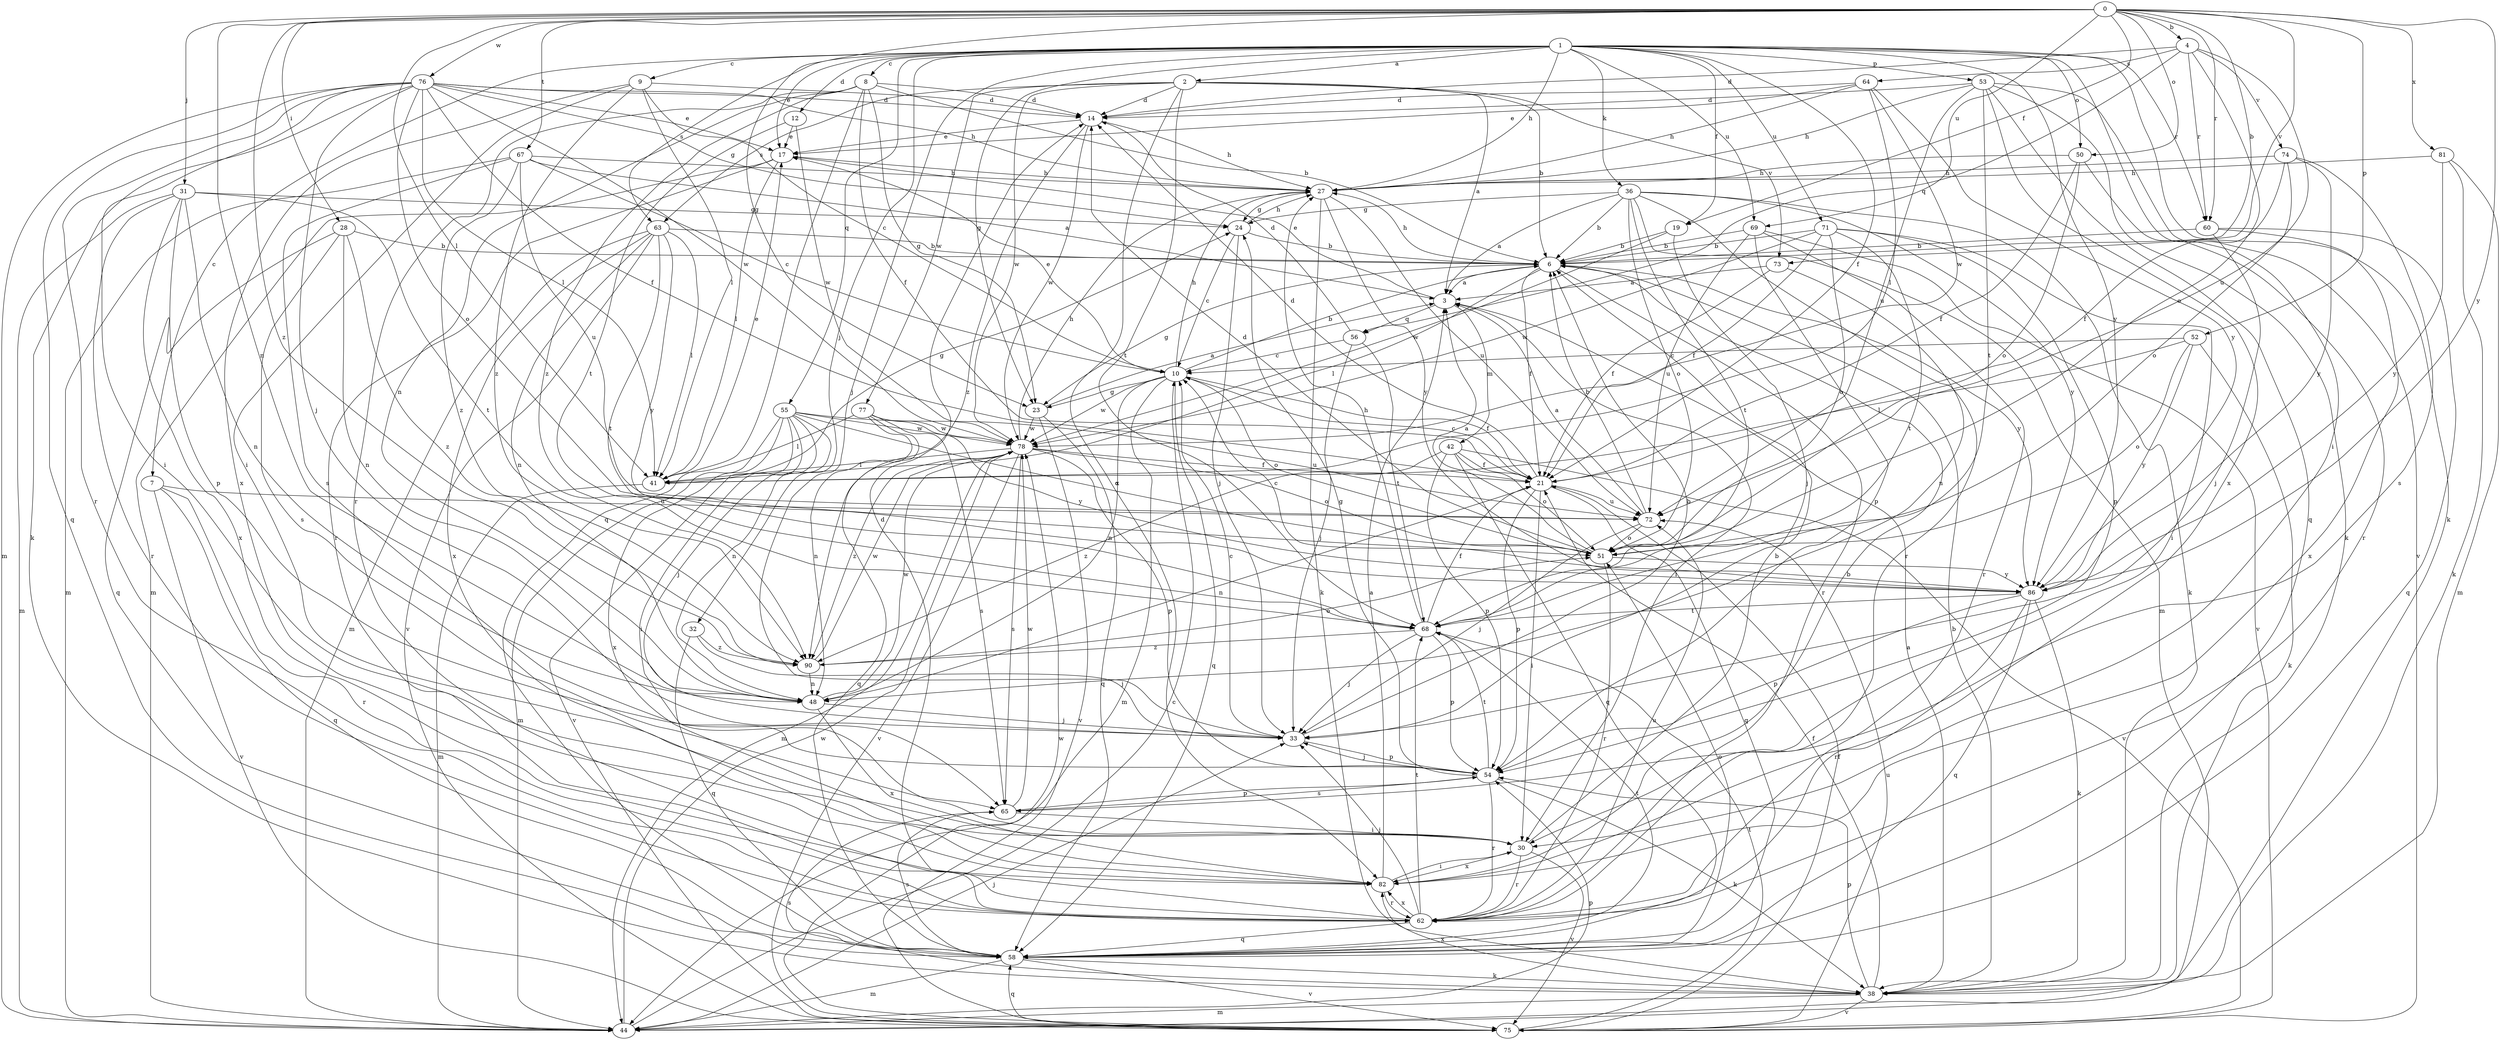 strict digraph  {
0;
1;
2;
3;
4;
6;
7;
8;
9;
10;
12;
14;
17;
19;
21;
23;
24;
27;
28;
30;
31;
32;
33;
36;
38;
41;
42;
44;
48;
50;
51;
52;
53;
54;
55;
56;
58;
60;
62;
63;
64;
65;
67;
68;
69;
71;
72;
73;
74;
75;
76;
77;
78;
81;
82;
86;
90;
0 -> 4  [label=b];
0 -> 6  [label=b];
0 -> 19  [label=f];
0 -> 23  [label=g];
0 -> 28  [label=i];
0 -> 31  [label=j];
0 -> 41  [label=l];
0 -> 48  [label=n];
0 -> 50  [label=o];
0 -> 52  [label=p];
0 -> 60  [label=r];
0 -> 67  [label=t];
0 -> 69  [label=u];
0 -> 73  [label=v];
0 -> 76  [label=w];
0 -> 81  [label=x];
0 -> 86  [label=y];
0 -> 90  [label=z];
1 -> 2  [label=a];
1 -> 7  [label=c];
1 -> 8  [label=c];
1 -> 9  [label=c];
1 -> 12  [label=d];
1 -> 17  [label=e];
1 -> 19  [label=f];
1 -> 21  [label=f];
1 -> 23  [label=g];
1 -> 27  [label=h];
1 -> 30  [label=i];
1 -> 32  [label=j];
1 -> 33  [label=j];
1 -> 36  [label=k];
1 -> 38  [label=k];
1 -> 50  [label=o];
1 -> 53  [label=p];
1 -> 55  [label=q];
1 -> 60  [label=r];
1 -> 63  [label=s];
1 -> 69  [label=u];
1 -> 71  [label=u];
1 -> 86  [label=y];
2 -> 3  [label=a];
2 -> 6  [label=b];
2 -> 14  [label=d];
2 -> 63  [label=s];
2 -> 68  [label=t];
2 -> 73  [label=v];
2 -> 77  [label=w];
2 -> 78  [label=w];
2 -> 82  [label=x];
3 -> 17  [label=e];
3 -> 30  [label=i];
3 -> 42  [label=m];
3 -> 56  [label=q];
4 -> 14  [label=d];
4 -> 51  [label=o];
4 -> 56  [label=q];
4 -> 60  [label=r];
4 -> 64  [label=s];
4 -> 72  [label=u];
4 -> 74  [label=v];
6 -> 3  [label=a];
6 -> 21  [label=f];
6 -> 23  [label=g];
6 -> 27  [label=h];
6 -> 41  [label=l];
6 -> 62  [label=r];
6 -> 86  [label=y];
7 -> 58  [label=q];
7 -> 62  [label=r];
7 -> 72  [label=u];
7 -> 75  [label=v];
8 -> 6  [label=b];
8 -> 14  [label=d];
8 -> 21  [label=f];
8 -> 23  [label=g];
8 -> 48  [label=n];
8 -> 58  [label=q];
8 -> 62  [label=r];
8 -> 90  [label=z];
9 -> 10  [label=c];
9 -> 14  [label=d];
9 -> 30  [label=i];
9 -> 41  [label=l];
9 -> 82  [label=x];
9 -> 90  [label=z];
10 -> 6  [label=b];
10 -> 17  [label=e];
10 -> 21  [label=f];
10 -> 23  [label=g];
10 -> 27  [label=h];
10 -> 44  [label=m];
10 -> 48  [label=n];
10 -> 51  [label=o];
10 -> 58  [label=q];
10 -> 78  [label=w];
12 -> 17  [label=e];
12 -> 68  [label=t];
12 -> 78  [label=w];
14 -> 17  [label=e];
14 -> 27  [label=h];
14 -> 78  [label=w];
14 -> 90  [label=z];
17 -> 27  [label=h];
17 -> 41  [label=l];
17 -> 44  [label=m];
17 -> 62  [label=r];
19 -> 6  [label=b];
19 -> 33  [label=j];
19 -> 78  [label=w];
21 -> 10  [label=c];
21 -> 14  [label=d];
21 -> 30  [label=i];
21 -> 48  [label=n];
21 -> 54  [label=p];
21 -> 58  [label=q];
21 -> 72  [label=u];
23 -> 3  [label=a];
23 -> 58  [label=q];
23 -> 75  [label=v];
23 -> 78  [label=w];
24 -> 6  [label=b];
24 -> 10  [label=c];
24 -> 27  [label=h];
24 -> 33  [label=j];
27 -> 24  [label=g];
27 -> 38  [label=k];
27 -> 72  [label=u];
27 -> 86  [label=y];
28 -> 6  [label=b];
28 -> 48  [label=n];
28 -> 58  [label=q];
28 -> 65  [label=s];
28 -> 90  [label=z];
30 -> 6  [label=b];
30 -> 62  [label=r];
30 -> 75  [label=v];
30 -> 82  [label=x];
31 -> 24  [label=g];
31 -> 44  [label=m];
31 -> 48  [label=n];
31 -> 54  [label=p];
31 -> 62  [label=r];
31 -> 68  [label=t];
31 -> 82  [label=x];
32 -> 33  [label=j];
32 -> 58  [label=q];
32 -> 90  [label=z];
33 -> 6  [label=b];
33 -> 10  [label=c];
33 -> 54  [label=p];
36 -> 3  [label=a];
36 -> 6  [label=b];
36 -> 24  [label=g];
36 -> 38  [label=k];
36 -> 44  [label=m];
36 -> 51  [label=o];
36 -> 62  [label=r];
36 -> 68  [label=t];
36 -> 86  [label=y];
38 -> 3  [label=a];
38 -> 6  [label=b];
38 -> 21  [label=f];
38 -> 44  [label=m];
38 -> 54  [label=p];
38 -> 65  [label=s];
38 -> 75  [label=v];
38 -> 82  [label=x];
41 -> 17  [label=e];
41 -> 24  [label=g];
41 -> 44  [label=m];
42 -> 21  [label=f];
42 -> 51  [label=o];
42 -> 54  [label=p];
42 -> 58  [label=q];
42 -> 75  [label=v];
42 -> 90  [label=z];
44 -> 10  [label=c];
44 -> 33  [label=j];
44 -> 54  [label=p];
44 -> 78  [label=w];
48 -> 33  [label=j];
48 -> 78  [label=w];
48 -> 82  [label=x];
50 -> 21  [label=f];
50 -> 27  [label=h];
50 -> 51  [label=o];
50 -> 62  [label=r];
51 -> 3  [label=a];
51 -> 14  [label=d];
51 -> 62  [label=r];
51 -> 86  [label=y];
52 -> 10  [label=c];
52 -> 38  [label=k];
52 -> 41  [label=l];
52 -> 51  [label=o];
52 -> 86  [label=y];
53 -> 14  [label=d];
53 -> 27  [label=h];
53 -> 38  [label=k];
53 -> 58  [label=q];
53 -> 68  [label=t];
53 -> 72  [label=u];
53 -> 75  [label=v];
53 -> 82  [label=x];
54 -> 24  [label=g];
54 -> 33  [label=j];
54 -> 38  [label=k];
54 -> 62  [label=r];
54 -> 65  [label=s];
54 -> 68  [label=t];
55 -> 30  [label=i];
55 -> 33  [label=j];
55 -> 44  [label=m];
55 -> 48  [label=n];
55 -> 51  [label=o];
55 -> 72  [label=u];
55 -> 75  [label=v];
55 -> 78  [label=w];
55 -> 82  [label=x];
56 -> 10  [label=c];
56 -> 14  [label=d];
56 -> 33  [label=j];
56 -> 68  [label=t];
58 -> 38  [label=k];
58 -> 44  [label=m];
58 -> 51  [label=o];
58 -> 65  [label=s];
58 -> 68  [label=t];
58 -> 75  [label=v];
60 -> 6  [label=b];
60 -> 33  [label=j];
60 -> 58  [label=q];
60 -> 82  [label=x];
62 -> 14  [label=d];
62 -> 33  [label=j];
62 -> 58  [label=q];
62 -> 68  [label=t];
62 -> 72  [label=u];
62 -> 82  [label=x];
63 -> 6  [label=b];
63 -> 41  [label=l];
63 -> 44  [label=m];
63 -> 48  [label=n];
63 -> 68  [label=t];
63 -> 75  [label=v];
63 -> 82  [label=x];
63 -> 86  [label=y];
64 -> 14  [label=d];
64 -> 17  [label=e];
64 -> 27  [label=h];
64 -> 41  [label=l];
64 -> 78  [label=w];
64 -> 86  [label=y];
65 -> 30  [label=i];
65 -> 54  [label=p];
65 -> 78  [label=w];
67 -> 3  [label=a];
67 -> 10  [label=c];
67 -> 27  [label=h];
67 -> 44  [label=m];
67 -> 65  [label=s];
67 -> 72  [label=u];
67 -> 90  [label=z];
68 -> 21  [label=f];
68 -> 27  [label=h];
68 -> 33  [label=j];
68 -> 54  [label=p];
68 -> 90  [label=z];
69 -> 6  [label=b];
69 -> 54  [label=p];
69 -> 62  [label=r];
69 -> 72  [label=u];
69 -> 75  [label=v];
71 -> 6  [label=b];
71 -> 21  [label=f];
71 -> 30  [label=i];
71 -> 51  [label=o];
71 -> 54  [label=p];
71 -> 68  [label=t];
71 -> 78  [label=w];
72 -> 3  [label=a];
72 -> 6  [label=b];
72 -> 33  [label=j];
72 -> 51  [label=o];
73 -> 3  [label=a];
73 -> 21  [label=f];
73 -> 48  [label=n];
74 -> 21  [label=f];
74 -> 27  [label=h];
74 -> 51  [label=o];
74 -> 65  [label=s];
74 -> 86  [label=y];
75 -> 21  [label=f];
75 -> 58  [label=q];
75 -> 68  [label=t];
75 -> 72  [label=u];
75 -> 78  [label=w];
76 -> 14  [label=d];
76 -> 17  [label=e];
76 -> 21  [label=f];
76 -> 24  [label=g];
76 -> 27  [label=h];
76 -> 30  [label=i];
76 -> 33  [label=j];
76 -> 38  [label=k];
76 -> 41  [label=l];
76 -> 44  [label=m];
76 -> 51  [label=o];
76 -> 58  [label=q];
76 -> 62  [label=r];
76 -> 78  [label=w];
77 -> 41  [label=l];
77 -> 48  [label=n];
77 -> 58  [label=q];
77 -> 65  [label=s];
77 -> 78  [label=w];
77 -> 86  [label=y];
78 -> 21  [label=f];
78 -> 27  [label=h];
78 -> 41  [label=l];
78 -> 44  [label=m];
78 -> 51  [label=o];
78 -> 54  [label=p];
78 -> 65  [label=s];
78 -> 75  [label=v];
78 -> 90  [label=z];
81 -> 27  [label=h];
81 -> 38  [label=k];
81 -> 44  [label=m];
81 -> 86  [label=y];
82 -> 3  [label=a];
82 -> 6  [label=b];
82 -> 30  [label=i];
82 -> 62  [label=r];
86 -> 10  [label=c];
86 -> 38  [label=k];
86 -> 54  [label=p];
86 -> 58  [label=q];
86 -> 62  [label=r];
86 -> 68  [label=t];
90 -> 48  [label=n];
90 -> 51  [label=o];
90 -> 78  [label=w];
}
